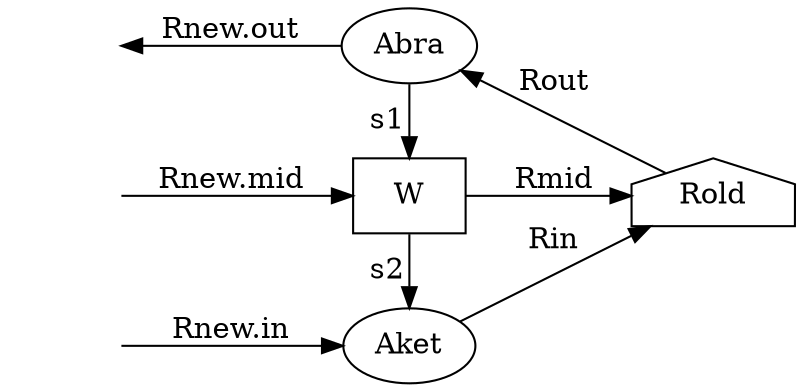 digraph G
{
	rankdir = LR;
	
	Lin[label=" ", style=invisible];
	Lout[label=" ", style=invisible];
	Lmid[label=" ", style=invisible];
	
	Aket[label="Aket"];
	Abra[label="Abra"];
	W[label="W", shape="box"];
	
	Rold[label="Rold", shape="house"];
	
	Abra -> Lout [label="Rnew.out"];
	Lmid -> W [label="Rnew.mid"];
	Lin -> Aket [label="Rnew.in"];
	
	W -> Aket [label="s2"];
	Abra -> W [label="s1"];
	
	Rold -> Abra [label="Rout"];
	W -> Rold [label="Rmid"];
	Aket -> Rold [label="Rin"];
	
	{rank=same Lin Lmid Lout}
	{rank=same Abra W Aket}
}

